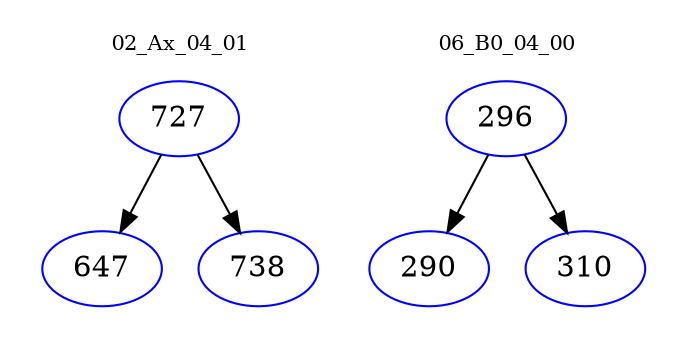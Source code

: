 digraph{
subgraph cluster_0 {
color = white
label = "02_Ax_04_01";
fontsize=10;
T0_727 [label="727", color="blue"]
T0_727 -> T0_647 [color="black"]
T0_647 [label="647", color="blue"]
T0_727 -> T0_738 [color="black"]
T0_738 [label="738", color="blue"]
}
subgraph cluster_1 {
color = white
label = "06_B0_04_00";
fontsize=10;
T1_296 [label="296", color="blue"]
T1_296 -> T1_290 [color="black"]
T1_290 [label="290", color="blue"]
T1_296 -> T1_310 [color="black"]
T1_310 [label="310", color="blue"]
}
}

